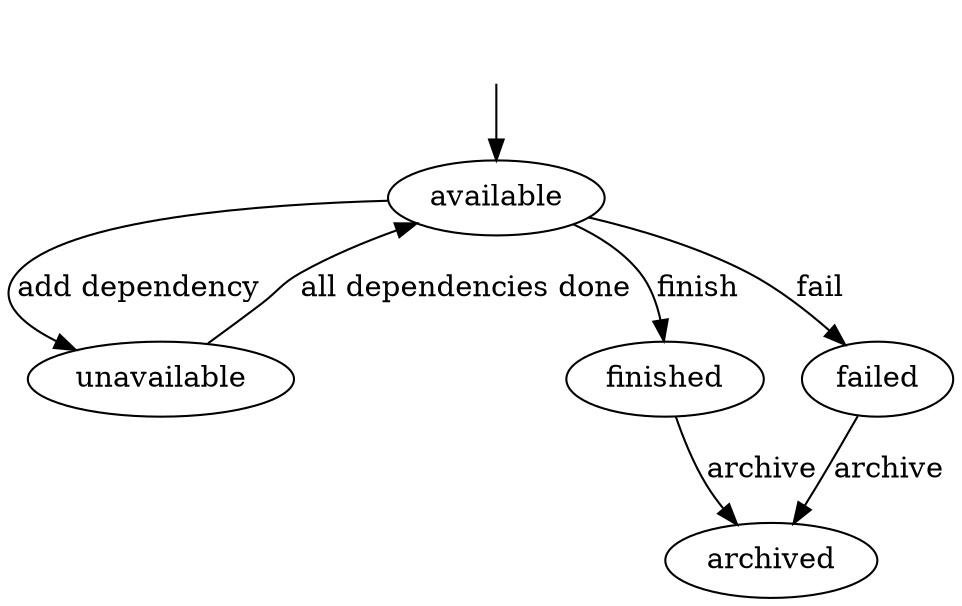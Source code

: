 digraph finite_state_machine {

    node [label=""];

    start           [shape=none];
    available       [label="available"];
    unavailable     [label="unavailable"];
    finished        [label="finished"];
    failed          [label="failed"];
    archived        [label="archived"];

    start -> available;

    available -> unavailable [label="add dependency"];
    unavailable -> available [label="all dependencies done"];
    
    available -> finished    [label="finish"];
    available -> failed      [label="fail"];
    
    finished -> archived     [label="archive"];
    failed -> archived       [label="archive"];

}



